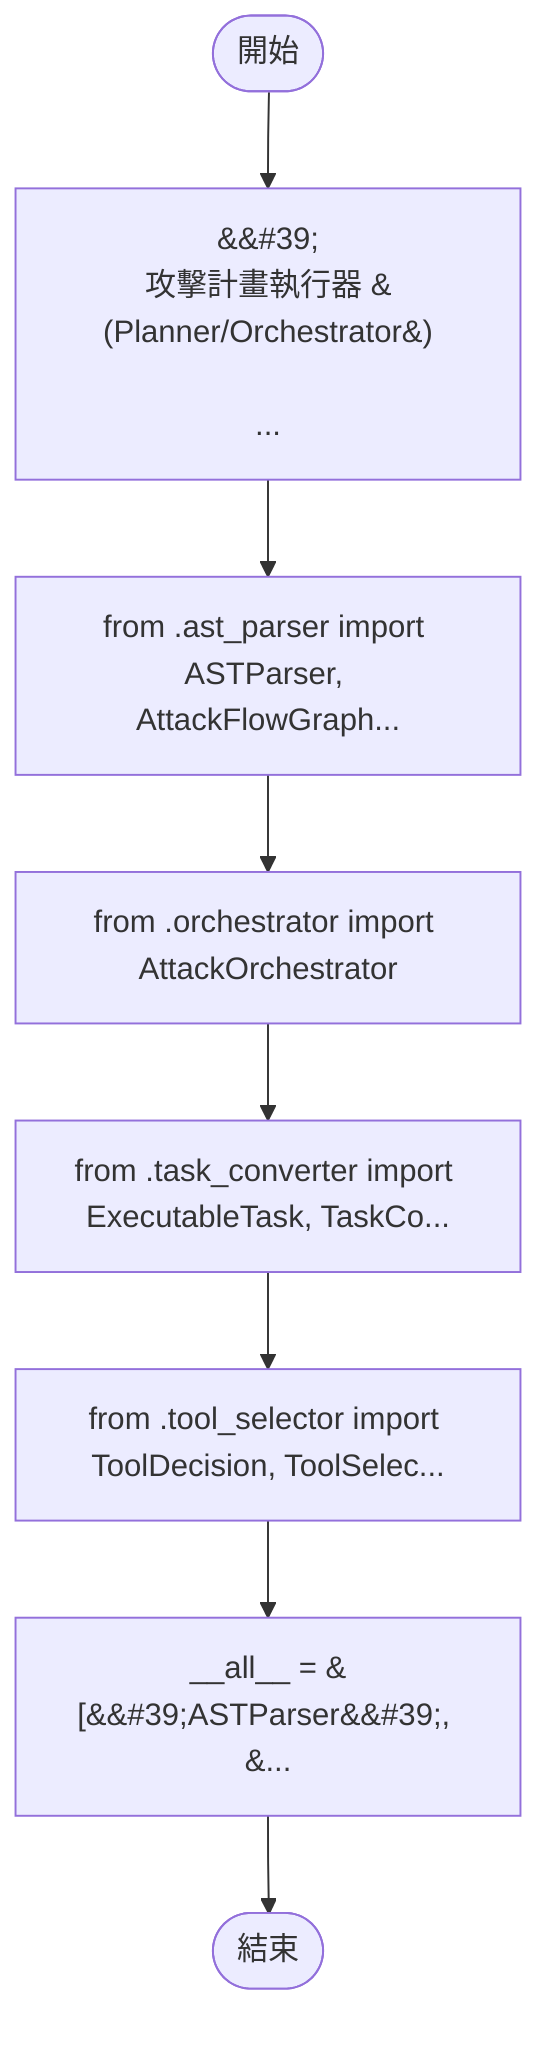 flowchart TB
    n1([開始])
    n2([結束])
    n3[&amp;&#35;39;\n攻擊計畫執行器 &#40;Planner/Orchestrator&#41;\n\n...]
    n4[from .ast_parser import ASTParser, AttackFlowGraph...]
    n5[from .orchestrator import AttackOrchestrator]
    n6[from .task_converter import ExecutableTask, TaskCo...]
    n7[from .tool_selector import ToolDecision, ToolSelec...]
    n8[__all__ = &#91;&amp;&#35;39;ASTParser&amp;&#35;39;, &amp;...]
    n1 --> n3
    n3 --> n4
    n4 --> n5
    n5 --> n6
    n6 --> n7
    n7 --> n8
    n8 --> n2